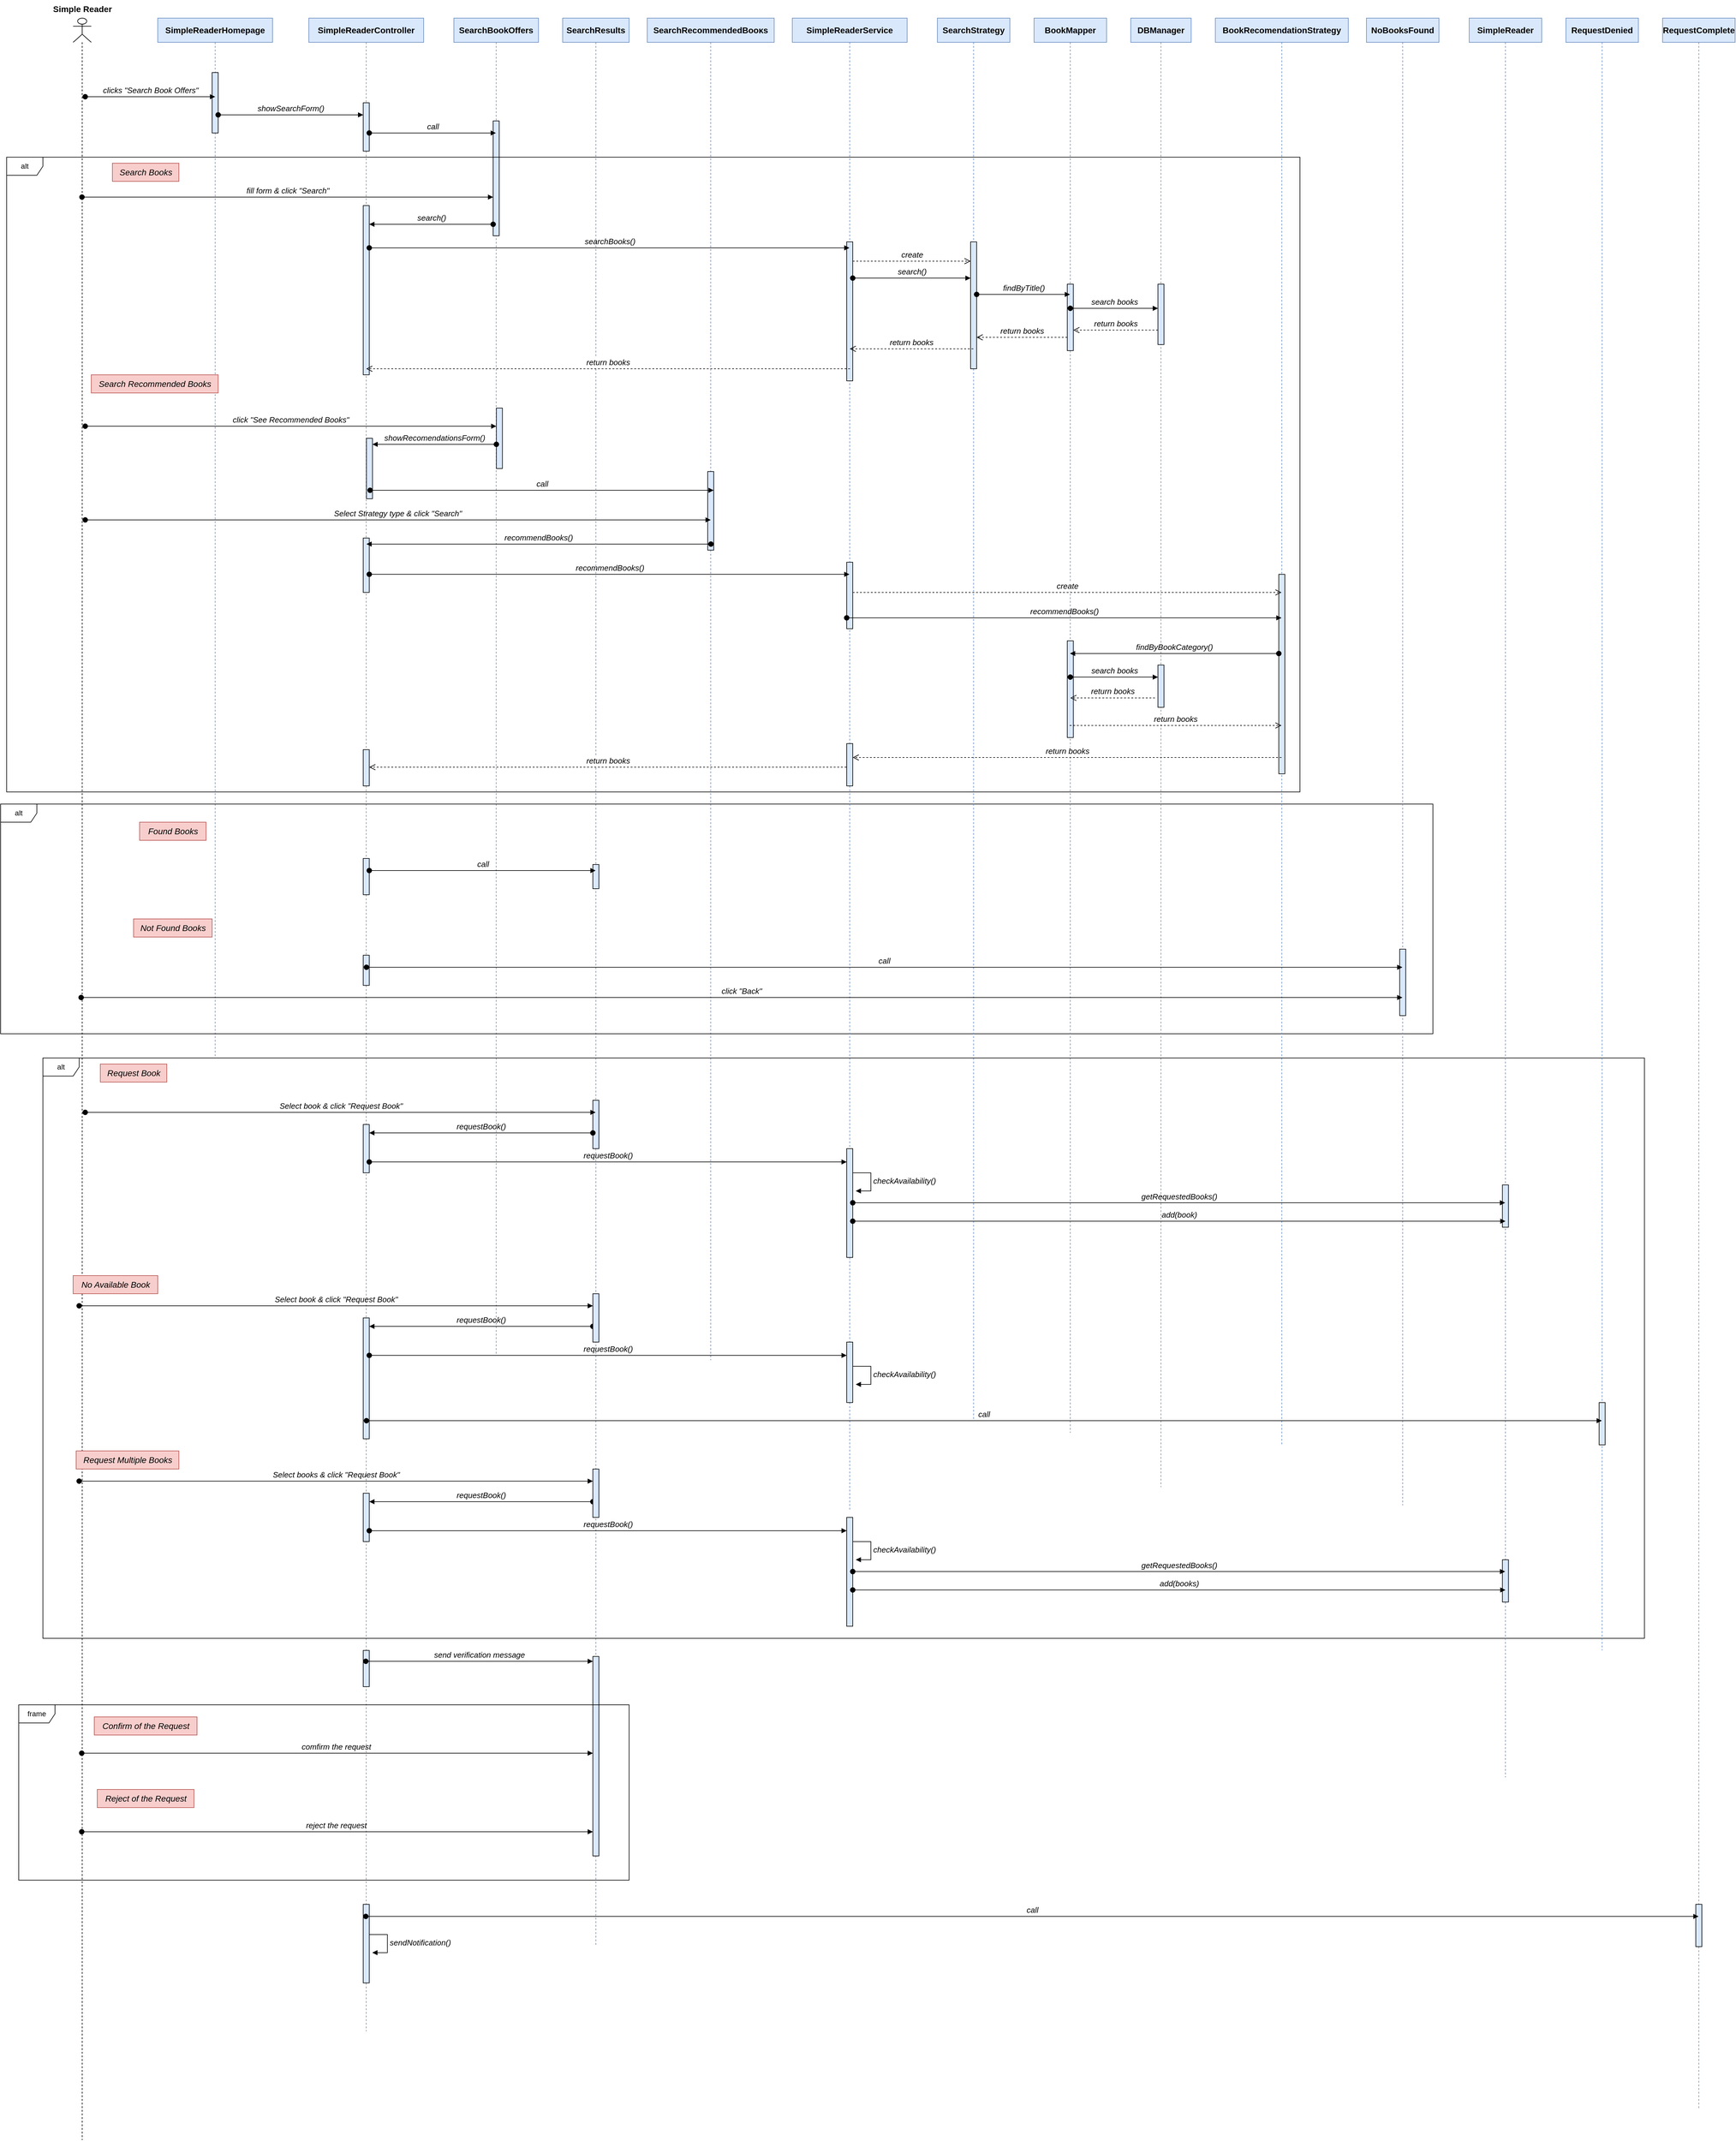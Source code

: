 <mxfile version="26.2.14">
  <diagram name="Page-1" id="WYJEm12SwNTADBvdpDOm">
    <mxGraphModel dx="2492" dy="1598" grid="1" gridSize="10" guides="1" tooltips="1" connect="1" arrows="1" fold="1" page="1" pageScale="1" pageWidth="850" pageHeight="1100" math="0" shadow="0">
      <root>
        <mxCell id="0" />
        <mxCell id="1" parent="0" />
        <mxCell id="5RGv8mQKFfuWitONT8rb-1" value="" style="shape=umlLifeline;perimeter=lifelinePerimeter;whiteSpace=wrap;html=1;container=1;dropTarget=0;collapsible=0;recursiveResize=0;outlineConnect=0;portConstraint=eastwest;newEdgeStyle={&quot;curved&quot;:0,&quot;rounded&quot;:0};participant=umlActor;" vertex="1" parent="1">
          <mxGeometry x="-830" y="-40" width="30" height="3510" as="geometry" />
        </mxCell>
        <mxCell id="5RGv8mQKFfuWitONT8rb-2" value="Simple Reader" style="text;html=1;align=center;verticalAlign=middle;resizable=0;points=[];autosize=1;strokeColor=none;fillColor=none;fontSize=14;fontStyle=1" vertex="1" parent="1">
          <mxGeometry x="-875" y="-70" width="120" height="30" as="geometry" />
        </mxCell>
        <mxCell id="5RGv8mQKFfuWitONT8rb-3" value="SimpleReaderHomepage" style="shape=umlLifeline;perimeter=lifelinePerimeter;whiteSpace=wrap;html=1;container=1;dropTarget=0;collapsible=0;recursiveResize=0;outlineConnect=0;portConstraint=eastwest;newEdgeStyle={&quot;curved&quot;:0,&quot;rounded&quot;:0};fontSize=14;fontStyle=1;fillColor=#dae8fc;strokeColor=#6c8ebf;" vertex="1" parent="1">
          <mxGeometry x="-690" y="-40" width="190" height="1720" as="geometry" />
        </mxCell>
        <mxCell id="5RGv8mQKFfuWitONT8rb-4" value="" style="html=1;points=[[0,0,0,0,5],[0,1,0,0,-5],[1,0,0,0,5],[1,1,0,0,-5]];perimeter=orthogonalPerimeter;outlineConnect=0;targetShapes=umlLifeline;portConstraint=eastwest;newEdgeStyle={&quot;curved&quot;:0,&quot;rounded&quot;:0};strokeColor=#000000;fillColor=#dae8fc;" vertex="1" parent="5RGv8mQKFfuWitONT8rb-3">
          <mxGeometry x="90" y="90" width="10" height="100" as="geometry" />
        </mxCell>
        <mxCell id="5RGv8mQKFfuWitONT8rb-6" value="SimpleReaderController" style="shape=umlLifeline;perimeter=lifelinePerimeter;whiteSpace=wrap;html=1;container=1;dropTarget=0;collapsible=0;recursiveResize=0;outlineConnect=0;portConstraint=eastwest;newEdgeStyle={&quot;curved&quot;:0,&quot;rounded&quot;:0};fontSize=14;fontStyle=1;fillColor=#dae8fc;strokeColor=#6c8ebf;" vertex="1" parent="1">
          <mxGeometry x="-440" y="-40" width="190" height="3330" as="geometry" />
        </mxCell>
        <mxCell id="5RGv8mQKFfuWitONT8rb-7" value="" style="html=1;points=[[0,0,0,0,5],[0,1,0,0,-5],[1,0,0,0,5],[1,1,0,0,-5]];perimeter=orthogonalPerimeter;outlineConnect=0;targetShapes=umlLifeline;portConstraint=eastwest;newEdgeStyle={&quot;curved&quot;:0,&quot;rounded&quot;:0};strokeColor=#000000;fillColor=#dae8fc;" vertex="1" parent="5RGv8mQKFfuWitONT8rb-6">
          <mxGeometry x="90" y="140" width="10" height="80" as="geometry" />
        </mxCell>
        <mxCell id="5RGv8mQKFfuWitONT8rb-89" value="" style="html=1;points=[[0,0,0,0,5],[0,1,0,0,-5],[1,0,0,0,5],[1,1,0,0,-5]];perimeter=orthogonalPerimeter;outlineConnect=0;targetShapes=umlLifeline;portConstraint=eastwest;newEdgeStyle={&quot;curved&quot;:0,&quot;rounded&quot;:0};strokeColor=#000000;fillColor=#dae8fc;" vertex="1" parent="5RGv8mQKFfuWitONT8rb-6">
          <mxGeometry x="90" y="1550" width="10" height="50" as="geometry" />
        </mxCell>
        <mxCell id="5RGv8mQKFfuWitONT8rb-132" value="" style="html=1;points=[[0,0,0,0,5],[0,1,0,0,-5],[1,0,0,0,5],[1,1,0,0,-5]];perimeter=orthogonalPerimeter;outlineConnect=0;targetShapes=umlLifeline;portConstraint=eastwest;newEdgeStyle={&quot;curved&quot;:0,&quot;rounded&quot;:0};strokeColor=#000000;fillColor=#dae8fc;" vertex="1" parent="5RGv8mQKFfuWitONT8rb-6">
          <mxGeometry x="90" y="2700" width="10" height="60" as="geometry" />
        </mxCell>
        <mxCell id="5RGv8mQKFfuWitONT8rb-141" value="" style="html=1;points=[[0,0,0,0,5],[0,1,0,0,-5],[1,0,0,0,5],[1,1,0,0,-5]];perimeter=orthogonalPerimeter;outlineConnect=0;targetShapes=umlLifeline;portConstraint=eastwest;newEdgeStyle={&quot;curved&quot;:0,&quot;rounded&quot;:0};strokeColor=#000000;fillColor=#dae8fc;" vertex="1" parent="5RGv8mQKFfuWitONT8rb-6">
          <mxGeometry x="90" y="3120" width="10" height="130" as="geometry" />
        </mxCell>
        <mxCell id="5RGv8mQKFfuWitONT8rb-12" value="clicks &quot;Search Book Offers&quot;" style="html=1;verticalAlign=bottom;startArrow=oval;startFill=1;endArrow=block;startSize=8;curved=0;rounded=0;fontSize=13;fontStyle=2;labelBackgroundColor=none;" edge="1" parent="1">
          <mxGeometry width="60" relative="1" as="geometry">
            <mxPoint x="-810" y="90" as="sourcePoint" />
            <mxPoint x="-595" y="90" as="targetPoint" />
          </mxGeometry>
        </mxCell>
        <mxCell id="5RGv8mQKFfuWitONT8rb-13" value="showSearchForm()" style="html=1;verticalAlign=bottom;startArrow=oval;startFill=1;endArrow=block;startSize=8;curved=0;rounded=0;fontSize=13;fontStyle=2;labelBackgroundColor=none;" edge="1" parent="1">
          <mxGeometry width="60" relative="1" as="geometry">
            <mxPoint x="-590" y="120" as="sourcePoint" />
            <mxPoint x="-350" y="120" as="targetPoint" />
          </mxGeometry>
        </mxCell>
        <mxCell id="5RGv8mQKFfuWitONT8rb-14" value="SearchBookOffers" style="shape=umlLifeline;perimeter=lifelinePerimeter;whiteSpace=wrap;html=1;container=1;dropTarget=0;collapsible=0;recursiveResize=0;outlineConnect=0;portConstraint=eastwest;newEdgeStyle={&quot;curved&quot;:0,&quot;rounded&quot;:0};fontSize=14;fontStyle=1;fillColor=#dae8fc;strokeColor=#6c8ebf;" vertex="1" parent="1">
          <mxGeometry x="-200" y="-40" width="140" height="2210" as="geometry" />
        </mxCell>
        <mxCell id="5RGv8mQKFfuWitONT8rb-15" value="" style="html=1;points=[[0,0,0,0,5],[0,1,0,0,-5],[1,0,0,0,5],[1,1,0,0,-5]];perimeter=orthogonalPerimeter;outlineConnect=0;targetShapes=umlLifeline;portConstraint=eastwest;newEdgeStyle={&quot;curved&quot;:0,&quot;rounded&quot;:0};strokeColor=#000000;fillColor=#dae8fc;" vertex="1" parent="5RGv8mQKFfuWitONT8rb-14">
          <mxGeometry x="65" y="170" width="10" height="190" as="geometry" />
        </mxCell>
        <mxCell id="5RGv8mQKFfuWitONT8rb-17" value="call" style="html=1;verticalAlign=bottom;startArrow=oval;startFill=1;endArrow=block;startSize=8;curved=0;rounded=0;fontSize=13;fontStyle=2;labelBackgroundColor=none;" edge="1" parent="1" target="5RGv8mQKFfuWitONT8rb-14">
          <mxGeometry width="60" relative="1" as="geometry">
            <mxPoint x="-340" y="150" as="sourcePoint" />
            <mxPoint x="-130" y="150" as="targetPoint" />
          </mxGeometry>
        </mxCell>
        <mxCell id="5RGv8mQKFfuWitONT8rb-18" value="alt" style="shape=umlFrame;whiteSpace=wrap;html=1;pointerEvents=0;" vertex="1" parent="1">
          <mxGeometry x="-940" y="190" width="2140" height="1050" as="geometry" />
        </mxCell>
        <mxCell id="5RGv8mQKFfuWitONT8rb-19" value="fill form &amp;amp; click &quot;Search&quot;" style="html=1;verticalAlign=bottom;startArrow=oval;startFill=1;endArrow=block;startSize=8;curved=0;rounded=0;fontSize=13;fontStyle=2;labelBackgroundColor=none;" edge="1" parent="1">
          <mxGeometry width="60" relative="1" as="geometry">
            <mxPoint x="-815.333" y="256" as="sourcePoint" />
            <mxPoint x="-135" y="256" as="targetPoint" />
          </mxGeometry>
        </mxCell>
        <mxCell id="5RGv8mQKFfuWitONT8rb-20" value="Search Books" style="text;html=1;align=center;verticalAlign=middle;resizable=0;points=[];autosize=1;fontSize=14;fontStyle=2;fillColor=#f8cecc;strokeColor=#b85450;" vertex="1" parent="1">
          <mxGeometry x="-765" y="200" width="110" height="30" as="geometry" />
        </mxCell>
        <mxCell id="5RGv8mQKFfuWitONT8rb-21" value="Search Recommended Books" style="text;html=1;align=center;verticalAlign=middle;resizable=0;points=[];autosize=1;fontSize=14;fontStyle=2;fillColor=#f8cecc;strokeColor=#b85450;" vertex="1" parent="1">
          <mxGeometry x="-800" y="550" width="210" height="30" as="geometry" />
        </mxCell>
        <mxCell id="5RGv8mQKFfuWitONT8rb-22" value="" style="html=1;points=[[0,0,0,0,5],[0,1,0,0,-5],[1,0,0,0,5],[1,1,0,0,-5]];perimeter=orthogonalPerimeter;outlineConnect=0;targetShapes=umlLifeline;portConstraint=eastwest;newEdgeStyle={&quot;curved&quot;:0,&quot;rounded&quot;:0};strokeColor=#000000;fillColor=#dae8fc;" vertex="1" parent="1">
          <mxGeometry x="-129.67" y="605" width="10" height="100" as="geometry" />
        </mxCell>
        <mxCell id="5RGv8mQKFfuWitONT8rb-23" value="click &quot;See Recommended Books&quot;" style="html=1;verticalAlign=bottom;startArrow=oval;startFill=1;endArrow=block;startSize=8;curved=0;rounded=0;fontSize=13;fontStyle=2;labelBackgroundColor=none;" edge="1" parent="1">
          <mxGeometry width="60" relative="1" as="geometry">
            <mxPoint x="-810.003" y="635" as="sourcePoint" />
            <mxPoint x="-129.67" y="635" as="targetPoint" />
          </mxGeometry>
        </mxCell>
        <mxCell id="5RGv8mQKFfuWitONT8rb-26" value="showRecomendationsForm()" style="html=1;verticalAlign=bottom;startArrow=oval;startFill=1;endArrow=block;startSize=8;curved=0;rounded=0;fontSize=13;fontStyle=2;labelBackgroundColor=none;" edge="1" parent="1">
          <mxGeometry width="60" relative="1" as="geometry">
            <mxPoint x="-129.67" y="665" as="sourcePoint" />
            <mxPoint x="-334.67" y="665" as="targetPoint" />
          </mxGeometry>
        </mxCell>
        <mxCell id="5RGv8mQKFfuWitONT8rb-27" value="SearchRecommendedBooκs" style="shape=umlLifeline;perimeter=lifelinePerimeter;whiteSpace=wrap;html=1;container=1;dropTarget=0;collapsible=0;recursiveResize=0;outlineConnect=0;portConstraint=eastwest;newEdgeStyle={&quot;curved&quot;:0,&quot;rounded&quot;:0};fontSize=14;fontStyle=1;fillColor=#dae8fc;strokeColor=#6c8ebf;" vertex="1" parent="1">
          <mxGeometry x="120" y="-40" width="210" height="2220" as="geometry" />
        </mxCell>
        <mxCell id="5RGv8mQKFfuWitONT8rb-28" value="" style="html=1;points=[[0,0,0,0,5],[0,1,0,0,-5],[1,0,0,0,5],[1,1,0,0,-5]];perimeter=orthogonalPerimeter;outlineConnect=0;targetShapes=umlLifeline;portConstraint=eastwest;newEdgeStyle={&quot;curved&quot;:0,&quot;rounded&quot;:0};strokeColor=#000000;fillColor=#dae8fc;" vertex="1" parent="5RGv8mQKFfuWitONT8rb-27">
          <mxGeometry x="100" y="750" width="10" height="130" as="geometry" />
        </mxCell>
        <mxCell id="5RGv8mQKFfuWitONT8rb-24" value="" style="html=1;points=[[0,0,0,0,5],[0,1,0,0,-5],[1,0,0,0,5],[1,1,0,0,-5]];perimeter=orthogonalPerimeter;outlineConnect=0;targetShapes=umlLifeline;portConstraint=eastwest;newEdgeStyle={&quot;curved&quot;:0,&quot;rounded&quot;:0};strokeColor=#000000;fillColor=#dae8fc;" vertex="1" parent="1">
          <mxGeometry x="-344.67" y="655" width="10" height="100" as="geometry" />
        </mxCell>
        <mxCell id="5RGv8mQKFfuWitONT8rb-30" value="Select Strategy type &amp;amp; click &quot;Search&quot;" style="html=1;verticalAlign=bottom;startArrow=oval;startFill=1;endArrow=block;startSize=8;curved=0;rounded=0;fontSize=13;fontStyle=2;labelBackgroundColor=none;" edge="1" parent="1">
          <mxGeometry width="60" relative="1" as="geometry">
            <mxPoint x="-810.003" y="790" as="sourcePoint" />
            <mxPoint x="225" y="790" as="targetPoint" />
          </mxGeometry>
        </mxCell>
        <mxCell id="5RGv8mQKFfuWitONT8rb-31" value="call" style="html=1;verticalAlign=bottom;startArrow=oval;startFill=1;endArrow=block;startSize=8;curved=0;rounded=0;fontSize=13;fontStyle=2;labelBackgroundColor=none;" edge="1" parent="1">
          <mxGeometry width="60" relative="1" as="geometry">
            <mxPoint x="-338.67" y="741" as="sourcePoint" />
            <mxPoint x="229.83" y="741" as="targetPoint" />
          </mxGeometry>
        </mxCell>
        <mxCell id="5RGv8mQKFfuWitONT8rb-32" value="" style="html=1;points=[[0,0,0,0,5],[0,1,0,0,-5],[1,0,0,0,5],[1,1,0,0,-5]];perimeter=orthogonalPerimeter;outlineConnect=0;targetShapes=umlLifeline;portConstraint=eastwest;newEdgeStyle={&quot;curved&quot;:0,&quot;rounded&quot;:0};strokeColor=#000000;fillColor=#dae8fc;" vertex="1" parent="1">
          <mxGeometry x="-350" y="270" width="10" height="280" as="geometry" />
        </mxCell>
        <mxCell id="5RGv8mQKFfuWitONT8rb-33" value="search()" style="html=1;verticalAlign=bottom;startArrow=oval;startFill=1;endArrow=block;startSize=8;curved=0;rounded=0;fontSize=13;fontStyle=2;labelBackgroundColor=none;" edge="1" parent="1">
          <mxGeometry width="60" relative="1" as="geometry">
            <mxPoint x="-135.0" y="301" as="sourcePoint" />
            <mxPoint x="-340.0" y="301" as="targetPoint" />
          </mxGeometry>
        </mxCell>
        <mxCell id="5RGv8mQKFfuWitONT8rb-34" value="" style="html=1;points=[[0,0,0,0,5],[0,1,0,0,-5],[1,0,0,0,5],[1,1,0,0,-5]];perimeter=orthogonalPerimeter;outlineConnect=0;targetShapes=umlLifeline;portConstraint=eastwest;newEdgeStyle={&quot;curved&quot;:0,&quot;rounded&quot;:0};strokeColor=#000000;fillColor=#dae8fc;" vertex="1" parent="1">
          <mxGeometry x="-350" y="820" width="10" height="90" as="geometry" />
        </mxCell>
        <mxCell id="5RGv8mQKFfuWitONT8rb-35" value="recommendBooks()" style="html=1;verticalAlign=bottom;startArrow=oval;startFill=1;endArrow=block;startSize=8;curved=0;rounded=0;fontSize=13;fontStyle=2;labelBackgroundColor=none;" edge="1" parent="1">
          <mxGeometry width="60" relative="1" as="geometry">
            <mxPoint x="225.33" y="830" as="sourcePoint" />
            <mxPoint x="-344.67" y="830" as="targetPoint" />
          </mxGeometry>
        </mxCell>
        <mxCell id="5RGv8mQKFfuWitONT8rb-36" value="SearchResults" style="shape=umlLifeline;perimeter=lifelinePerimeter;whiteSpace=wrap;html=1;container=1;dropTarget=0;collapsible=0;recursiveResize=0;outlineConnect=0;portConstraint=eastwest;newEdgeStyle={&quot;curved&quot;:0,&quot;rounded&quot;:0};fontSize=14;fontStyle=1;fillColor=#dae8fc;strokeColor=#6c8ebf;" vertex="1" parent="1">
          <mxGeometry x="-20" y="-40" width="110" height="3190" as="geometry" />
        </mxCell>
        <mxCell id="5RGv8mQKFfuWitONT8rb-40" value="" style="html=1;points=[[0,0,0,0,5],[0,1,0,0,-5],[1,0,0,0,5],[1,1,0,0,-5]];perimeter=orthogonalPerimeter;outlineConnect=0;targetShapes=umlLifeline;portConstraint=eastwest;newEdgeStyle={&quot;curved&quot;:0,&quot;rounded&quot;:0};strokeColor=#000000;fillColor=#dae8fc;" vertex="1" parent="5RGv8mQKFfuWitONT8rb-36">
          <mxGeometry x="50" y="1400" width="10" height="40" as="geometry" />
        </mxCell>
        <mxCell id="5RGv8mQKFfuWitONT8rb-11" value="" style="html=1;points=[[0,0,0,0,5],[0,1,0,0,-5],[1,0,0,0,5],[1,1,0,0,-5]];perimeter=orthogonalPerimeter;outlineConnect=0;targetShapes=umlLifeline;portConstraint=eastwest;newEdgeStyle={&quot;curved&quot;:0,&quot;rounded&quot;:0};strokeColor=#000000;fillColor=#dae8fc;" vertex="1" parent="5RGv8mQKFfuWitONT8rb-36">
          <mxGeometry x="50" y="1790" width="10" height="80" as="geometry" />
        </mxCell>
        <mxCell id="5RGv8mQKFfuWitONT8rb-131" value="" style="html=1;points=[[0,0,0,0,5],[0,1,0,0,-5],[1,0,0,0,5],[1,1,0,0,-5]];perimeter=orthogonalPerimeter;outlineConnect=0;targetShapes=umlLifeline;portConstraint=eastwest;newEdgeStyle={&quot;curved&quot;:0,&quot;rounded&quot;:0};strokeColor=#000000;fillColor=#dae8fc;" vertex="1" parent="5RGv8mQKFfuWitONT8rb-36">
          <mxGeometry x="50" y="2710" width="10" height="330" as="geometry" />
        </mxCell>
        <mxCell id="5RGv8mQKFfuWitONT8rb-42" value="alt" style="shape=umlFrame;whiteSpace=wrap;html=1;pointerEvents=0;" vertex="1" parent="1">
          <mxGeometry x="-950" y="1260" width="2370" height="380" as="geometry" />
        </mxCell>
        <mxCell id="5RGv8mQKFfuWitONT8rb-43" value="Found Books" style="text;html=1;align=center;verticalAlign=middle;resizable=0;points=[];autosize=1;fontSize=14;fontStyle=2;fillColor=#f8cecc;strokeColor=#b85450;" vertex="1" parent="1">
          <mxGeometry x="-720" y="1290" width="110" height="30" as="geometry" />
        </mxCell>
        <mxCell id="5RGv8mQKFfuWitONT8rb-44" value="SimpleReaderService" style="shape=umlLifeline;perimeter=lifelinePerimeter;whiteSpace=wrap;html=1;container=1;dropTarget=0;collapsible=0;recursiveResize=0;outlineConnect=0;portConstraint=eastwest;newEdgeStyle={&quot;curved&quot;:0,&quot;rounded&quot;:0};fontSize=14;fontStyle=1;fillColor=#dae8fc;strokeColor=#6c8ebf;" vertex="1" parent="1">
          <mxGeometry x="360" y="-40" width="190" height="2470" as="geometry" />
        </mxCell>
        <mxCell id="5RGv8mQKFfuWitONT8rb-45" value="" style="html=1;points=[[0,0,0,0,5],[0,1,0,0,-5],[1,0,0,0,5],[1,1,0,0,-5]];perimeter=orthogonalPerimeter;outlineConnect=0;targetShapes=umlLifeline;portConstraint=eastwest;newEdgeStyle={&quot;curved&quot;:0,&quot;rounded&quot;:0};strokeColor=#000000;fillColor=#dae8fc;" vertex="1" parent="5RGv8mQKFfuWitONT8rb-44">
          <mxGeometry x="90" y="370" width="10" height="230" as="geometry" />
        </mxCell>
        <mxCell id="5RGv8mQKFfuWitONT8rb-64" value="" style="html=1;points=[[0,0,0,0,5],[0,1,0,0,-5],[1,0,0,0,5],[1,1,0,0,-5]];perimeter=orthogonalPerimeter;outlineConnect=0;targetShapes=umlLifeline;portConstraint=eastwest;newEdgeStyle={&quot;curved&quot;:0,&quot;rounded&quot;:0};strokeColor=#000000;fillColor=#dae8fc;" vertex="1" parent="5RGv8mQKFfuWitONT8rb-44">
          <mxGeometry x="90" y="900" width="10" height="110" as="geometry" />
        </mxCell>
        <mxCell id="5RGv8mQKFfuWitONT8rb-85" value="" style="html=1;points=[[0,0,0,0,5],[0,1,0,0,-5],[1,0,0,0,5],[1,1,0,0,-5]];perimeter=orthogonalPerimeter;outlineConnect=0;targetShapes=umlLifeline;portConstraint=eastwest;newEdgeStyle={&quot;curved&quot;:0,&quot;rounded&quot;:0};strokeColor=#000000;fillColor=#dae8fc;" vertex="1" parent="5RGv8mQKFfuWitONT8rb-44">
          <mxGeometry x="90" y="1200" width="10" height="70" as="geometry" />
        </mxCell>
        <mxCell id="5RGv8mQKFfuWitONT8rb-48" value="searchBooks()" style="html=1;verticalAlign=bottom;startArrow=oval;startFill=1;endArrow=block;startSize=8;curved=0;rounded=0;fontSize=13;fontStyle=2;labelBackgroundColor=none;" edge="1" parent="1" target="5RGv8mQKFfuWitONT8rb-44">
          <mxGeometry width="60" relative="1" as="geometry">
            <mxPoint x="-340" y="340" as="sourcePoint" />
            <mxPoint x="-131" y="340" as="targetPoint" />
          </mxGeometry>
        </mxCell>
        <mxCell id="5RGv8mQKFfuWitONT8rb-49" value="SearchStrategy" style="shape=umlLifeline;perimeter=lifelinePerimeter;whiteSpace=wrap;html=1;container=1;dropTarget=0;collapsible=0;recursiveResize=0;outlineConnect=0;portConstraint=eastwest;newEdgeStyle={&quot;curved&quot;:0,&quot;rounded&quot;:0};fontSize=14;fontStyle=1;fillColor=#dae8fc;strokeColor=#6c8ebf;" vertex="1" parent="1">
          <mxGeometry x="600" y="-40" width="120" height="2320" as="geometry" />
        </mxCell>
        <mxCell id="5RGv8mQKFfuWitONT8rb-53" value="" style="html=1;points=[[0,0,0,0,5],[0,1,0,0,-5],[1,0,0,0,5],[1,1,0,0,-5]];perimeter=orthogonalPerimeter;outlineConnect=0;targetShapes=umlLifeline;portConstraint=eastwest;newEdgeStyle={&quot;curved&quot;:0,&quot;rounded&quot;:0};strokeColor=#000000;fillColor=#dae8fc;" vertex="1" parent="5RGv8mQKFfuWitONT8rb-49">
          <mxGeometry x="55" y="370" width="10" height="210" as="geometry" />
        </mxCell>
        <mxCell id="5RGv8mQKFfuWitONT8rb-55" value="create" style="html=1;verticalAlign=bottom;endArrow=open;dashed=1;endSize=8;curved=0;rounded=0;fontSize=13;fontStyle=2" edge="1" parent="1">
          <mxGeometry relative="1" as="geometry">
            <mxPoint x="460" y="362" as="sourcePoint" />
            <mxPoint x="655" y="362" as="targetPoint" />
          </mxGeometry>
        </mxCell>
        <mxCell id="5RGv8mQKFfuWitONT8rb-56" value="search()" style="html=1;verticalAlign=bottom;startArrow=oval;startFill=1;endArrow=block;startSize=8;curved=0;rounded=0;fontSize=13;fontStyle=2;labelBackgroundColor=none;" edge="1" parent="1" target="5RGv8mQKFfuWitONT8rb-53">
          <mxGeometry width="60" relative="1" as="geometry">
            <mxPoint x="460" y="390" as="sourcePoint" />
            <mxPoint x="669" y="390" as="targetPoint" />
          </mxGeometry>
        </mxCell>
        <mxCell id="5RGv8mQKFfuWitONT8rb-57" value="BookMapper" style="shape=umlLifeline;perimeter=lifelinePerimeter;whiteSpace=wrap;html=1;container=1;dropTarget=0;collapsible=0;recursiveResize=0;outlineConnect=0;portConstraint=eastwest;newEdgeStyle={&quot;curved&quot;:0,&quot;rounded&quot;:0};fontSize=14;fontStyle=1;fillColor=#dae8fc;strokeColor=#6c8ebf;" vertex="1" parent="1">
          <mxGeometry x="760" y="-40" width="120" height="2340" as="geometry" />
        </mxCell>
        <mxCell id="5RGv8mQKFfuWitONT8rb-59" value="" style="html=1;points=[[0,0,0,0,5],[0,1,0,0,-5],[1,0,0,0,5],[1,1,0,0,-5]];perimeter=orthogonalPerimeter;outlineConnect=0;targetShapes=umlLifeline;portConstraint=eastwest;newEdgeStyle={&quot;curved&quot;:0,&quot;rounded&quot;:0};strokeColor=#000000;fillColor=#dae8fc;" vertex="1" parent="5RGv8mQKFfuWitONT8rb-57">
          <mxGeometry x="55" y="440" width="10" height="110" as="geometry" />
        </mxCell>
        <mxCell id="5RGv8mQKFfuWitONT8rb-78" value="" style="html=1;points=[[0,0,0,0,5],[0,1,0,0,-5],[1,0,0,0,5],[1,1,0,0,-5]];perimeter=orthogonalPerimeter;outlineConnect=0;targetShapes=umlLifeline;portConstraint=eastwest;newEdgeStyle={&quot;curved&quot;:0,&quot;rounded&quot;:0};strokeColor=#000000;fillColor=#dae8fc;" vertex="1" parent="5RGv8mQKFfuWitONT8rb-57">
          <mxGeometry x="55" y="1030" width="10" height="160" as="geometry" />
        </mxCell>
        <mxCell id="5RGv8mQKFfuWitONT8rb-61" value="findByTitle()" style="html=1;verticalAlign=bottom;startArrow=oval;startFill=1;endArrow=block;startSize=8;curved=0;rounded=0;fontSize=13;fontStyle=2;labelBackgroundColor=none;" edge="1" parent="1">
          <mxGeometry width="60" relative="1" as="geometry">
            <mxPoint x="665" y="417" as="sourcePoint" />
            <mxPoint x="819.5" y="417" as="targetPoint" />
          </mxGeometry>
        </mxCell>
        <mxCell id="5RGv8mQKFfuWitONT8rb-62" value="DBManager" style="shape=umlLifeline;perimeter=lifelinePerimeter;whiteSpace=wrap;html=1;container=1;dropTarget=0;collapsible=0;recursiveResize=0;outlineConnect=0;portConstraint=eastwest;newEdgeStyle={&quot;curved&quot;:0,&quot;rounded&quot;:0};fontSize=14;fontStyle=1;fillColor=#dae8fc;strokeColor=#6c8ebf;" vertex="1" parent="1">
          <mxGeometry x="920" y="-40" width="100" height="2430" as="geometry" />
        </mxCell>
        <mxCell id="5RGv8mQKFfuWitONT8rb-63" value="" style="html=1;points=[[0,0,0,0,5],[0,1,0,0,-5],[1,0,0,0,5],[1,1,0,0,-5]];perimeter=orthogonalPerimeter;outlineConnect=0;targetShapes=umlLifeline;portConstraint=eastwest;newEdgeStyle={&quot;curved&quot;:0,&quot;rounded&quot;:0};strokeColor=#000000;fillColor=#dae8fc;" vertex="1" parent="5RGv8mQKFfuWitONT8rb-62">
          <mxGeometry x="45" y="440" width="10" height="100" as="geometry" />
        </mxCell>
        <mxCell id="5RGv8mQKFfuWitONT8rb-80" value="" style="html=1;points=[[0,0,0,0,5],[0,1,0,0,-5],[1,0,0,0,5],[1,1,0,0,-5]];perimeter=orthogonalPerimeter;outlineConnect=0;targetShapes=umlLifeline;portConstraint=eastwest;newEdgeStyle={&quot;curved&quot;:0,&quot;rounded&quot;:0};strokeColor=#000000;fillColor=#dae8fc;" vertex="1" parent="5RGv8mQKFfuWitONT8rb-62">
          <mxGeometry x="45" y="1070" width="10" height="70" as="geometry" />
        </mxCell>
        <mxCell id="5RGv8mQKFfuWitONT8rb-65" value="search books" style="html=1;verticalAlign=bottom;startArrow=oval;startFill=1;endArrow=block;startSize=8;curved=0;rounded=0;fontSize=13;fontStyle=2;labelBackgroundColor=none;" edge="1" parent="1" target="5RGv8mQKFfuWitONT8rb-63">
          <mxGeometry width="60" relative="1" as="geometry">
            <mxPoint x="820" y="440" as="sourcePoint" />
            <mxPoint x="974.5" y="440" as="targetPoint" />
          </mxGeometry>
        </mxCell>
        <mxCell id="5RGv8mQKFfuWitONT8rb-66" value="return books" style="html=1;verticalAlign=bottom;endArrow=open;dashed=1;endSize=8;curved=0;rounded=0;fontSize=13;fontStyle=2" edge="1" parent="1">
          <mxGeometry relative="1" as="geometry">
            <mxPoint x="965" y="476" as="sourcePoint" />
            <mxPoint x="825" y="476" as="targetPoint" />
          </mxGeometry>
        </mxCell>
        <mxCell id="5RGv8mQKFfuWitONT8rb-67" value="return books" style="html=1;verticalAlign=bottom;endArrow=open;dashed=1;endSize=8;curved=0;rounded=0;fontSize=13;fontStyle=2" edge="1" parent="1">
          <mxGeometry relative="1" as="geometry">
            <mxPoint x="815" y="488" as="sourcePoint" />
            <mxPoint x="665" y="488" as="targetPoint" />
          </mxGeometry>
        </mxCell>
        <mxCell id="5RGv8mQKFfuWitONT8rb-68" value="return books" style="html=1;verticalAlign=bottom;endArrow=open;dashed=1;endSize=8;curved=0;rounded=0;fontSize=13;fontStyle=2" edge="1" parent="1" target="5RGv8mQKFfuWitONT8rb-44">
          <mxGeometry relative="1" as="geometry">
            <mxPoint x="659.5" y="507" as="sourcePoint" />
            <mxPoint x="-340.0" y="507" as="targetPoint" />
          </mxGeometry>
        </mxCell>
        <mxCell id="5RGv8mQKFfuWitONT8rb-69" value="return books" style="html=1;verticalAlign=bottom;endArrow=open;dashed=1;endSize=8;curved=0;rounded=0;fontSize=13;fontStyle=2" edge="1" parent="1" target="5RGv8mQKFfuWitONT8rb-6">
          <mxGeometry relative="1" as="geometry">
            <mxPoint x="455.5" y="540" as="sourcePoint" />
            <mxPoint x="250" y="540" as="targetPoint" />
          </mxGeometry>
        </mxCell>
        <mxCell id="5RGv8mQKFfuWitONT8rb-72" value="recommendBooks()" style="html=1;verticalAlign=bottom;startArrow=oval;startFill=1;endArrow=block;startSize=8;curved=0;rounded=0;fontSize=13;fontStyle=2;labelBackgroundColor=none;" edge="1" parent="1" target="5RGv8mQKFfuWitONT8rb-44">
          <mxGeometry width="60" relative="1" as="geometry">
            <mxPoint x="-340" y="880" as="sourcePoint" />
            <mxPoint x="228.5" y="880" as="targetPoint" />
          </mxGeometry>
        </mxCell>
        <mxCell id="5RGv8mQKFfuWitONT8rb-73" value="BookRecomendationStrategy" style="shape=umlLifeline;perimeter=lifelinePerimeter;whiteSpace=wrap;html=1;container=1;dropTarget=0;collapsible=0;recursiveResize=0;outlineConnect=0;portConstraint=eastwest;newEdgeStyle={&quot;curved&quot;:0,&quot;rounded&quot;:0};fontSize=14;fontStyle=1;fillColor=#dae8fc;strokeColor=#6c8ebf;" vertex="1" parent="1">
          <mxGeometry x="1060" y="-40" width="220" height="2360" as="geometry" />
        </mxCell>
        <mxCell id="5RGv8mQKFfuWitONT8rb-75" value="" style="html=1;points=[[0,0,0,0,5],[0,1,0,0,-5],[1,0,0,0,5],[1,1,0,0,-5]];perimeter=orthogonalPerimeter;outlineConnect=0;targetShapes=umlLifeline;portConstraint=eastwest;newEdgeStyle={&quot;curved&quot;:0,&quot;rounded&quot;:0};strokeColor=#000000;fillColor=#dae8fc;" vertex="1" parent="5RGv8mQKFfuWitONT8rb-73">
          <mxGeometry x="105" y="920" width="10" height="330" as="geometry" />
        </mxCell>
        <mxCell id="5RGv8mQKFfuWitONT8rb-76" value="recommendBooks()" style="html=1;verticalAlign=bottom;startArrow=oval;startFill=1;endArrow=block;startSize=8;curved=0;rounded=0;fontSize=13;fontStyle=2;labelBackgroundColor=none;" edge="1" parent="1">
          <mxGeometry width="60" relative="1" as="geometry">
            <mxPoint x="450" y="952" as="sourcePoint" />
            <mxPoint x="1169.5" y="952" as="targetPoint" />
          </mxGeometry>
        </mxCell>
        <mxCell id="5RGv8mQKFfuWitONT8rb-77" value="create" style="html=1;verticalAlign=bottom;endArrow=open;dashed=1;endSize=8;curved=0;rounded=0;fontSize=13;fontStyle=2" edge="1" parent="1" target="5RGv8mQKFfuWitONT8rb-73">
          <mxGeometry relative="1" as="geometry">
            <mxPoint x="460" y="910" as="sourcePoint" />
            <mxPoint x="655" y="910" as="targetPoint" />
          </mxGeometry>
        </mxCell>
        <mxCell id="5RGv8mQKFfuWitONT8rb-79" value="findByBookCategory()" style="html=1;verticalAlign=bottom;startArrow=oval;startFill=1;endArrow=block;startSize=8;curved=0;rounded=0;fontSize=13;fontStyle=2;labelBackgroundColor=none;" edge="1" parent="1">
          <mxGeometry width="60" relative="1" as="geometry">
            <mxPoint x="1165" y="1011" as="sourcePoint" />
            <mxPoint x="819.447" y="1011" as="targetPoint" />
          </mxGeometry>
        </mxCell>
        <mxCell id="5RGv8mQKFfuWitONT8rb-81" value="search books" style="html=1;verticalAlign=bottom;startArrow=oval;startFill=1;endArrow=block;startSize=8;curved=0;rounded=0;fontSize=13;fontStyle=2;labelBackgroundColor=none;" edge="1" parent="1">
          <mxGeometry width="60" relative="1" as="geometry">
            <mxPoint x="820" y="1050" as="sourcePoint" />
            <mxPoint x="965" y="1050" as="targetPoint" />
          </mxGeometry>
        </mxCell>
        <mxCell id="5RGv8mQKFfuWitONT8rb-82" value="return books" style="html=1;verticalAlign=bottom;endArrow=open;dashed=1;endSize=8;curved=0;rounded=0;fontSize=13;fontStyle=2" edge="1" parent="1">
          <mxGeometry relative="1" as="geometry">
            <mxPoint x="960" y="1084.47" as="sourcePoint" />
            <mxPoint x="820" y="1084.47" as="targetPoint" />
          </mxGeometry>
        </mxCell>
        <mxCell id="5RGv8mQKFfuWitONT8rb-83" value="return books" style="html=1;verticalAlign=bottom;endArrow=open;dashed=1;endSize=8;curved=0;rounded=0;fontSize=13;fontStyle=2" edge="1" parent="1">
          <mxGeometry relative="1" as="geometry">
            <mxPoint x="818.962" y="1130" as="sourcePoint" />
            <mxPoint x="1169.5" y="1130" as="targetPoint" />
          </mxGeometry>
        </mxCell>
        <mxCell id="5RGv8mQKFfuWitONT8rb-84" value="return books" style="html=1;verticalAlign=bottom;endArrow=open;dashed=1;endSize=8;curved=0;rounded=0;fontSize=13;fontStyle=2" edge="1" parent="1">
          <mxGeometry relative="1" as="geometry">
            <mxPoint x="1169.5" y="1183" as="sourcePoint" />
            <mxPoint x="460" y="1183" as="targetPoint" />
          </mxGeometry>
        </mxCell>
        <mxCell id="5RGv8mQKFfuWitONT8rb-86" value="return books" style="html=1;verticalAlign=bottom;endArrow=open;dashed=1;endSize=8;curved=0;rounded=0;fontSize=13;fontStyle=2" edge="1" parent="1">
          <mxGeometry relative="1" as="geometry">
            <mxPoint x="449.5" y="1199" as="sourcePoint" />
            <mxPoint x="-340.0" y="1199" as="targetPoint" />
          </mxGeometry>
        </mxCell>
        <mxCell id="5RGv8mQKFfuWitONT8rb-87" value="" style="html=1;points=[[0,0,0,0,5],[0,1,0,0,-5],[1,0,0,0,5],[1,1,0,0,-5]];perimeter=orthogonalPerimeter;outlineConnect=0;targetShapes=umlLifeline;portConstraint=eastwest;newEdgeStyle={&quot;curved&quot;:0,&quot;rounded&quot;:0};strokeColor=#000000;fillColor=#dae8fc;" vertex="1" parent="1">
          <mxGeometry x="-350" y="1170" width="10" height="60" as="geometry" />
        </mxCell>
        <mxCell id="5RGv8mQKFfuWitONT8rb-88" value="Not Found Books" style="text;html=1;align=center;verticalAlign=middle;resizable=0;points=[];autosize=1;fontSize=14;fontStyle=2;fillColor=#f8cecc;strokeColor=#b85450;" vertex="1" parent="1">
          <mxGeometry x="-730" y="1450" width="130" height="30" as="geometry" />
        </mxCell>
        <mxCell id="5RGv8mQKFfuWitONT8rb-39" value="" style="html=1;points=[[0,0,0,0,5],[0,1,0,0,-5],[1,0,0,0,5],[1,1,0,0,-5]];perimeter=orthogonalPerimeter;outlineConnect=0;targetShapes=umlLifeline;portConstraint=eastwest;newEdgeStyle={&quot;curved&quot;:0,&quot;rounded&quot;:0};strokeColor=#000000;fillColor=#dae8fc;" vertex="1" parent="1">
          <mxGeometry x="-350" y="1350" width="10" height="60" as="geometry" />
        </mxCell>
        <mxCell id="5RGv8mQKFfuWitONT8rb-41" value="call" style="html=1;verticalAlign=bottom;startArrow=oval;startFill=1;endArrow=block;startSize=8;curved=0;rounded=0;fontSize=13;fontStyle=2;labelBackgroundColor=none;" edge="1" parent="1">
          <mxGeometry width="60" relative="1" as="geometry">
            <mxPoint x="-340" y="1370" as="sourcePoint" />
            <mxPoint x="34.5" y="1370" as="targetPoint" />
          </mxGeometry>
        </mxCell>
        <mxCell id="5RGv8mQKFfuWitONT8rb-90" value="NoBooksFound" style="shape=umlLifeline;perimeter=lifelinePerimeter;whiteSpace=wrap;html=1;container=1;dropTarget=0;collapsible=0;recursiveResize=0;outlineConnect=0;portConstraint=eastwest;newEdgeStyle={&quot;curved&quot;:0,&quot;rounded&quot;:0};fontSize=14;fontStyle=1;fillColor=#dae8fc;strokeColor=#6c8ebf;" vertex="1" parent="1">
          <mxGeometry x="1310" y="-40" width="120" height="2460" as="geometry" />
        </mxCell>
        <mxCell id="5RGv8mQKFfuWitONT8rb-91" value="" style="html=1;points=[[0,0,0,0,5],[0,1,0,0,-5],[1,0,0,0,5],[1,1,0,0,-5]];perimeter=orthogonalPerimeter;outlineConnect=0;targetShapes=umlLifeline;portConstraint=eastwest;newEdgeStyle={&quot;curved&quot;:0,&quot;rounded&quot;:0};strokeColor=#000000;fillColor=#dae8fc;" vertex="1" parent="5RGv8mQKFfuWitONT8rb-90">
          <mxGeometry x="55" y="1540" width="10" height="110" as="geometry" />
        </mxCell>
        <mxCell id="5RGv8mQKFfuWitONT8rb-93" value="call" style="html=1;verticalAlign=bottom;startArrow=oval;startFill=1;endArrow=block;startSize=8;curved=0;rounded=0;fontSize=13;fontStyle=2;labelBackgroundColor=none;" edge="1" parent="1" target="5RGv8mQKFfuWitONT8rb-90">
          <mxGeometry width="60" relative="1" as="geometry">
            <mxPoint x="-344.67" y="1530" as="sourcePoint" />
            <mxPoint x="29.83" y="1530" as="targetPoint" />
          </mxGeometry>
        </mxCell>
        <mxCell id="5RGv8mQKFfuWitONT8rb-94" value="click &quot;Back&quot;" style="html=1;verticalAlign=bottom;startArrow=oval;startFill=1;endArrow=block;startSize=8;curved=0;rounded=0;fontSize=13;fontStyle=2;labelBackgroundColor=none;" edge="1" parent="1">
          <mxGeometry width="60" relative="1" as="geometry">
            <mxPoint x="-816.722" y="1580" as="sourcePoint" />
            <mxPoint x="1369.5" y="1580" as="targetPoint" />
          </mxGeometry>
        </mxCell>
        <mxCell id="5RGv8mQKFfuWitONT8rb-95" value="alt" style="shape=umlFrame;whiteSpace=wrap;html=1;pointerEvents=0;" vertex="1" parent="1">
          <mxGeometry x="-880" y="1680" width="2650" height="960" as="geometry" />
        </mxCell>
        <mxCell id="5RGv8mQKFfuWitONT8rb-96" value="Request Book" style="text;html=1;align=center;verticalAlign=middle;resizable=0;points=[];autosize=1;fontSize=14;fontStyle=2;fillColor=#f8cecc;strokeColor=#b85450;" vertex="1" parent="1">
          <mxGeometry x="-785" y="1690" width="110" height="30" as="geometry" />
        </mxCell>
        <mxCell id="5RGv8mQKFfuWitONT8rb-97" value="No Available Book" style="text;html=1;align=center;verticalAlign=middle;resizable=0;points=[];autosize=1;fontSize=14;fontStyle=2;fillColor=#f8cecc;strokeColor=#b85450;" vertex="1" parent="1">
          <mxGeometry x="-830" y="2040" width="140" height="30" as="geometry" />
        </mxCell>
        <mxCell id="5RGv8mQKFfuWitONT8rb-98" value="Request Multiple Books" style="text;html=1;align=center;verticalAlign=middle;resizable=0;points=[];autosize=1;fontSize=14;fontStyle=2;fillColor=#f8cecc;strokeColor=#b85450;" vertex="1" parent="1">
          <mxGeometry x="-825" y="2330" width="170" height="30" as="geometry" />
        </mxCell>
        <mxCell id="5RGv8mQKFfuWitONT8rb-99" value="Select book &amp;amp; click &quot;Request Book&quot;" style="html=1;verticalAlign=bottom;startArrow=oval;startFill=1;endArrow=block;startSize=8;curved=0;rounded=0;fontSize=13;fontStyle=2;labelBackgroundColor=none;" edge="1" parent="1" target="5RGv8mQKFfuWitONT8rb-36">
          <mxGeometry width="60" relative="1" as="geometry">
            <mxPoint x="-810" y="1770" as="sourcePoint" />
            <mxPoint x="185" y="1770" as="targetPoint" />
          </mxGeometry>
        </mxCell>
        <mxCell id="5RGv8mQKFfuWitONT8rb-100" value="" style="html=1;points=[[0,0,0,0,5],[0,1,0,0,-5],[1,0,0,0,5],[1,1,0,0,-5]];perimeter=orthogonalPerimeter;outlineConnect=0;targetShapes=umlLifeline;portConstraint=eastwest;newEdgeStyle={&quot;curved&quot;:0,&quot;rounded&quot;:0};strokeColor=#000000;fillColor=#dae8fc;" vertex="1" parent="1">
          <mxGeometry x="-350" y="1790" width="10" height="80" as="geometry" />
        </mxCell>
        <mxCell id="5RGv8mQKFfuWitONT8rb-101" value="requestBook()" style="html=1;verticalAlign=bottom;startArrow=oval;startFill=1;endArrow=block;startSize=8;curved=0;rounded=0;fontSize=13;fontStyle=2;labelBackgroundColor=none;" edge="1" parent="1">
          <mxGeometry width="60" relative="1" as="geometry">
            <mxPoint x="30" y="1804.0" as="sourcePoint" />
            <mxPoint x="-340" y="1804.0" as="targetPoint" />
          </mxGeometry>
        </mxCell>
        <mxCell id="5RGv8mQKFfuWitONT8rb-102" value="" style="html=1;points=[[0,0,0,0,5],[0,1,0,0,-5],[1,0,0,0,5],[1,1,0,0,-5]];perimeter=orthogonalPerimeter;outlineConnect=0;targetShapes=umlLifeline;portConstraint=eastwest;newEdgeStyle={&quot;curved&quot;:0,&quot;rounded&quot;:0};strokeColor=#000000;fillColor=#dae8fc;" vertex="1" parent="1">
          <mxGeometry x="450" y="1830" width="10" height="180" as="geometry" />
        </mxCell>
        <mxCell id="5RGv8mQKFfuWitONT8rb-103" value="requestBook()" style="html=1;verticalAlign=bottom;startArrow=oval;startFill=1;endArrow=block;startSize=8;curved=0;rounded=0;fontSize=13;fontStyle=2;labelBackgroundColor=none;exitX=1;exitY=1;exitDx=0;exitDy=-5;exitPerimeter=0;" edge="1" parent="1">
          <mxGeometry width="60" relative="1" as="geometry">
            <mxPoint x="-340" y="1852.0" as="sourcePoint" />
            <mxPoint x="450" y="1852.0" as="targetPoint" />
          </mxGeometry>
        </mxCell>
        <mxCell id="5RGv8mQKFfuWitONT8rb-104" value="SimpleReader" style="shape=umlLifeline;perimeter=lifelinePerimeter;whiteSpace=wrap;html=1;container=1;dropTarget=0;collapsible=0;recursiveResize=0;outlineConnect=0;portConstraint=eastwest;newEdgeStyle={&quot;curved&quot;:0,&quot;rounded&quot;:0};fontSize=14;fontStyle=1;fillColor=#dae8fc;strokeColor=#6c8ebf;" vertex="1" parent="1">
          <mxGeometry x="1480" y="-40" width="120" height="2910" as="geometry" />
        </mxCell>
        <mxCell id="5RGv8mQKFfuWitONT8rb-105" value="" style="html=1;points=[[0,0,0,0,5],[0,1,0,0,-5],[1,0,0,0,5],[1,1,0,0,-5]];perimeter=orthogonalPerimeter;outlineConnect=0;targetShapes=umlLifeline;portConstraint=eastwest;newEdgeStyle={&quot;curved&quot;:0,&quot;rounded&quot;:0};strokeColor=#000000;fillColor=#dae8fc;" vertex="1" parent="5RGv8mQKFfuWitONT8rb-104">
          <mxGeometry x="55" y="1930" width="10" height="70" as="geometry" />
        </mxCell>
        <mxCell id="5RGv8mQKFfuWitONT8rb-130" value="" style="html=1;points=[[0,0,0,0,5],[0,1,0,0,-5],[1,0,0,0,5],[1,1,0,0,-5]];perimeter=orthogonalPerimeter;outlineConnect=0;targetShapes=umlLifeline;portConstraint=eastwest;newEdgeStyle={&quot;curved&quot;:0,&quot;rounded&quot;:0};strokeColor=#000000;fillColor=#dae8fc;" vertex="1" parent="5RGv8mQKFfuWitONT8rb-104">
          <mxGeometry x="55" y="2550" width="10" height="70" as="geometry" />
        </mxCell>
        <mxCell id="5RGv8mQKFfuWitONT8rb-106" value="getRequestedBooks()" style="html=1;verticalAlign=bottom;startArrow=oval;startFill=1;endArrow=block;startSize=8;curved=0;rounded=0;fontSize=13;fontStyle=2;labelBackgroundColor=none;exitX=1;exitY=1;exitDx=0;exitDy=-5;exitPerimeter=0;" edge="1" parent="1">
          <mxGeometry width="60" relative="1" as="geometry">
            <mxPoint x="460" y="1919.55" as="sourcePoint" />
            <mxPoint x="1539.5" y="1919.55" as="targetPoint" />
          </mxGeometry>
        </mxCell>
        <mxCell id="5RGv8mQKFfuWitONT8rb-107" value="add(book)" style="html=1;verticalAlign=bottom;startArrow=oval;startFill=1;endArrow=block;startSize=8;curved=0;rounded=0;fontSize=13;fontStyle=2;labelBackgroundColor=none;exitX=1;exitY=1;exitDx=0;exitDy=-5;exitPerimeter=0;" edge="1" parent="1">
          <mxGeometry width="60" relative="1" as="geometry">
            <mxPoint x="460" y="1950.0" as="sourcePoint" />
            <mxPoint x="1540" y="1950" as="targetPoint" />
          </mxGeometry>
        </mxCell>
        <mxCell id="5RGv8mQKFfuWitONT8rb-110" value="checkAvailability()" style="html=1;align=left;spacingLeft=2;endArrow=block;rounded=0;edgeStyle=orthogonalEdgeStyle;curved=0;rounded=0;fontSize=13;fontStyle=2" edge="1" parent="1">
          <mxGeometry relative="1" as="geometry">
            <mxPoint x="460" y="1870" as="sourcePoint" />
            <Array as="points">
              <mxPoint x="490" y="1900" />
            </Array>
            <mxPoint x="465" y="1900.0" as="targetPoint" />
          </mxGeometry>
        </mxCell>
        <mxCell id="5RGv8mQKFfuWitONT8rb-111" value="Select book &amp;amp; click &quot;Request Book&quot;" style="html=1;verticalAlign=bottom;startArrow=oval;startFill=1;endArrow=block;startSize=8;curved=0;rounded=0;fontSize=13;fontStyle=2;labelBackgroundColor=none;" edge="1" parent="1" target="5RGv8mQKFfuWitONT8rb-116">
          <mxGeometry width="60" relative="1" as="geometry">
            <mxPoint x="-820" y="2090" as="sourcePoint" />
            <mxPoint x="35" y="2090" as="targetPoint" />
          </mxGeometry>
        </mxCell>
        <mxCell id="5RGv8mQKFfuWitONT8rb-112" value="" style="html=1;points=[[0,0,0,0,5],[0,1,0,0,-5],[1,0,0,0,5],[1,1,0,0,-5]];perimeter=orthogonalPerimeter;outlineConnect=0;targetShapes=umlLifeline;portConstraint=eastwest;newEdgeStyle={&quot;curved&quot;:0,&quot;rounded&quot;:0};strokeColor=#000000;fillColor=#dae8fc;" vertex="1" parent="1">
          <mxGeometry x="-350" y="2110" width="10" height="200" as="geometry" />
        </mxCell>
        <mxCell id="5RGv8mQKFfuWitONT8rb-113" value="requestBook()" style="html=1;verticalAlign=bottom;startArrow=oval;startFill=1;endArrow=block;startSize=8;curved=0;rounded=0;fontSize=13;fontStyle=2;labelBackgroundColor=none;" edge="1" parent="1" source="5RGv8mQKFfuWitONT8rb-116">
          <mxGeometry width="60" relative="1" as="geometry">
            <mxPoint x="30" y="2124.0" as="sourcePoint" />
            <mxPoint x="-340" y="2124.0" as="targetPoint" />
          </mxGeometry>
        </mxCell>
        <mxCell id="5RGv8mQKFfuWitONT8rb-114" value="requestBook()" style="html=1;verticalAlign=bottom;startArrow=oval;startFill=1;endArrow=block;startSize=8;curved=0;rounded=0;fontSize=13;fontStyle=2;labelBackgroundColor=none;exitX=1;exitY=1;exitDx=0;exitDy=-5;exitPerimeter=0;" edge="1" parent="1">
          <mxGeometry width="60" relative="1" as="geometry">
            <mxPoint x="-340" y="2172.0" as="sourcePoint" />
            <mxPoint x="450" y="2172.0" as="targetPoint" />
          </mxGeometry>
        </mxCell>
        <mxCell id="5RGv8mQKFfuWitONT8rb-115" value="checkAvailability()" style="html=1;align=left;spacingLeft=2;endArrow=block;rounded=0;edgeStyle=orthogonalEdgeStyle;curved=0;rounded=0;fontSize=13;fontStyle=2" edge="1" parent="1">
          <mxGeometry relative="1" as="geometry">
            <mxPoint x="460" y="2190" as="sourcePoint" />
            <Array as="points">
              <mxPoint x="490" y="2220" />
            </Array>
            <mxPoint x="465" y="2220.0" as="targetPoint" />
          </mxGeometry>
        </mxCell>
        <mxCell id="5RGv8mQKFfuWitONT8rb-116" value="" style="html=1;points=[[0,0,0,0,5],[0,1,0,0,-5],[1,0,0,0,5],[1,1,0,0,-5]];perimeter=orthogonalPerimeter;outlineConnect=0;targetShapes=umlLifeline;portConstraint=eastwest;newEdgeStyle={&quot;curved&quot;:0,&quot;rounded&quot;:0};strokeColor=#000000;fillColor=#dae8fc;" vertex="1" parent="1">
          <mxGeometry x="30" y="2070" width="10" height="80" as="geometry" />
        </mxCell>
        <mxCell id="5RGv8mQKFfuWitONT8rb-117" value="" style="html=1;points=[[0,0,0,0,5],[0,1,0,0,-5],[1,0,0,0,5],[1,1,0,0,-5]];perimeter=orthogonalPerimeter;outlineConnect=0;targetShapes=umlLifeline;portConstraint=eastwest;newEdgeStyle={&quot;curved&quot;:0,&quot;rounded&quot;:0};strokeColor=#000000;fillColor=#dae8fc;" vertex="1" parent="1">
          <mxGeometry x="450" y="2150" width="10" height="100" as="geometry" />
        </mxCell>
        <mxCell id="5RGv8mQKFfuWitONT8rb-118" value="RequestDenied" style="shape=umlLifeline;perimeter=lifelinePerimeter;whiteSpace=wrap;html=1;container=1;dropTarget=0;collapsible=0;recursiveResize=0;outlineConnect=0;portConstraint=eastwest;newEdgeStyle={&quot;curved&quot;:0,&quot;rounded&quot;:0};fontSize=14;fontStyle=1;fillColor=#dae8fc;strokeColor=#6c8ebf;" vertex="1" parent="1">
          <mxGeometry x="1640" y="-40" width="120" height="2700" as="geometry" />
        </mxCell>
        <mxCell id="5RGv8mQKFfuWitONT8rb-119" value="" style="html=1;points=[[0,0,0,0,5],[0,1,0,0,-5],[1,0,0,0,5],[1,1,0,0,-5]];perimeter=orthogonalPerimeter;outlineConnect=0;targetShapes=umlLifeline;portConstraint=eastwest;newEdgeStyle={&quot;curved&quot;:0,&quot;rounded&quot;:0};strokeColor=#000000;fillColor=#dae8fc;" vertex="1" parent="5RGv8mQKFfuWitONT8rb-118">
          <mxGeometry x="55" y="2290" width="10" height="70" as="geometry" />
        </mxCell>
        <mxCell id="5RGv8mQKFfuWitONT8rb-120" value="call" style="html=1;verticalAlign=bottom;startArrow=oval;startFill=1;endArrow=block;startSize=8;curved=0;rounded=0;fontSize=13;fontStyle=2;labelBackgroundColor=none;" edge="1" parent="1" target="5RGv8mQKFfuWitONT8rb-118">
          <mxGeometry width="60" relative="1" as="geometry">
            <mxPoint x="-344.67" y="2280" as="sourcePoint" />
            <mxPoint x="1369" y="2280" as="targetPoint" />
          </mxGeometry>
        </mxCell>
        <mxCell id="5RGv8mQKFfuWitONT8rb-121" value="Select books &amp;amp; click &quot;Request Book&quot;" style="html=1;verticalAlign=bottom;startArrow=oval;startFill=1;endArrow=block;startSize=8;curved=0;rounded=0;fontSize=13;fontStyle=2;labelBackgroundColor=none;" edge="1" parent="1" target="5RGv8mQKFfuWitONT8rb-129">
          <mxGeometry width="60" relative="1" as="geometry">
            <mxPoint x="-820" y="2380" as="sourcePoint" />
            <mxPoint x="35" y="2380" as="targetPoint" />
          </mxGeometry>
        </mxCell>
        <mxCell id="5RGv8mQKFfuWitONT8rb-122" value="" style="html=1;points=[[0,0,0,0,5],[0,1,0,0,-5],[1,0,0,0,5],[1,1,0,0,-5]];perimeter=orthogonalPerimeter;outlineConnect=0;targetShapes=umlLifeline;portConstraint=eastwest;newEdgeStyle={&quot;curved&quot;:0,&quot;rounded&quot;:0};strokeColor=#000000;fillColor=#dae8fc;" vertex="1" parent="1">
          <mxGeometry x="-350" y="2400" width="10" height="80" as="geometry" />
        </mxCell>
        <mxCell id="5RGv8mQKFfuWitONT8rb-123" value="requestBook()" style="html=1;verticalAlign=bottom;startArrow=oval;startFill=1;endArrow=block;startSize=8;curved=0;rounded=0;fontSize=13;fontStyle=2;labelBackgroundColor=none;" edge="1" parent="1">
          <mxGeometry width="60" relative="1" as="geometry">
            <mxPoint x="30" y="2414.0" as="sourcePoint" />
            <mxPoint x="-340" y="2414.0" as="targetPoint" />
          </mxGeometry>
        </mxCell>
        <mxCell id="5RGv8mQKFfuWitONT8rb-124" value="" style="html=1;points=[[0,0,0,0,5],[0,1,0,0,-5],[1,0,0,0,5],[1,1,0,0,-5]];perimeter=orthogonalPerimeter;outlineConnect=0;targetShapes=umlLifeline;portConstraint=eastwest;newEdgeStyle={&quot;curved&quot;:0,&quot;rounded&quot;:0};strokeColor=#000000;fillColor=#dae8fc;" vertex="1" parent="1">
          <mxGeometry x="450" y="2440" width="10" height="180" as="geometry" />
        </mxCell>
        <mxCell id="5RGv8mQKFfuWitONT8rb-125" value="requestBook()" style="html=1;verticalAlign=bottom;startArrow=oval;startFill=1;endArrow=block;startSize=8;curved=0;rounded=0;fontSize=13;fontStyle=2;labelBackgroundColor=none;exitX=1;exitY=1;exitDx=0;exitDy=-5;exitPerimeter=0;" edge="1" parent="1">
          <mxGeometry width="60" relative="1" as="geometry">
            <mxPoint x="-340" y="2462.0" as="sourcePoint" />
            <mxPoint x="450" y="2462.0" as="targetPoint" />
          </mxGeometry>
        </mxCell>
        <mxCell id="5RGv8mQKFfuWitONT8rb-126" value="getRequestedBooks()" style="html=1;verticalAlign=bottom;startArrow=oval;startFill=1;endArrow=block;startSize=8;curved=0;rounded=0;fontSize=13;fontStyle=2;labelBackgroundColor=none;exitX=1;exitY=1;exitDx=0;exitDy=-5;exitPerimeter=0;" edge="1" parent="1">
          <mxGeometry width="60" relative="1" as="geometry">
            <mxPoint x="460" y="2529.55" as="sourcePoint" />
            <mxPoint x="1539.5" y="2529.55" as="targetPoint" />
          </mxGeometry>
        </mxCell>
        <mxCell id="5RGv8mQKFfuWitONT8rb-127" value="add(books)" style="html=1;verticalAlign=bottom;startArrow=oval;startFill=1;endArrow=block;startSize=8;curved=0;rounded=0;fontSize=13;fontStyle=2;labelBackgroundColor=none;exitX=1;exitY=1;exitDx=0;exitDy=-5;exitPerimeter=0;" edge="1" parent="1">
          <mxGeometry width="60" relative="1" as="geometry">
            <mxPoint x="460" y="2560.0" as="sourcePoint" />
            <mxPoint x="1540" y="2560" as="targetPoint" />
          </mxGeometry>
        </mxCell>
        <mxCell id="5RGv8mQKFfuWitONT8rb-128" value="checkAvailability()" style="html=1;align=left;spacingLeft=2;endArrow=block;rounded=0;edgeStyle=orthogonalEdgeStyle;curved=0;rounded=0;fontSize=13;fontStyle=2" edge="1" parent="1">
          <mxGeometry relative="1" as="geometry">
            <mxPoint x="460" y="2480" as="sourcePoint" />
            <Array as="points">
              <mxPoint x="490" y="2510" />
            </Array>
            <mxPoint x="465" y="2510.0" as="targetPoint" />
          </mxGeometry>
        </mxCell>
        <mxCell id="5RGv8mQKFfuWitONT8rb-129" value="" style="html=1;points=[[0,0,0,0,5],[0,1,0,0,-5],[1,0,0,0,5],[1,1,0,0,-5]];perimeter=orthogonalPerimeter;outlineConnect=0;targetShapes=umlLifeline;portConstraint=eastwest;newEdgeStyle={&quot;curved&quot;:0,&quot;rounded&quot;:0};strokeColor=#000000;fillColor=#dae8fc;" vertex="1" parent="1">
          <mxGeometry x="30" y="2360" width="10" height="80" as="geometry" />
        </mxCell>
        <mxCell id="5RGv8mQKFfuWitONT8rb-133" value="send verification message" style="html=1;verticalAlign=bottom;startArrow=oval;startFill=1;endArrow=block;startSize=8;curved=0;rounded=0;fontSize=13;fontStyle=2;labelBackgroundColor=none;" edge="1" parent="1">
          <mxGeometry width="60" relative="1" as="geometry">
            <mxPoint x="-345.75" y="2678" as="sourcePoint" />
            <mxPoint x="30" y="2678" as="targetPoint" />
          </mxGeometry>
        </mxCell>
        <mxCell id="5RGv8mQKFfuWitONT8rb-134" value="frame" style="shape=umlFrame;whiteSpace=wrap;html=1;pointerEvents=0;" vertex="1" parent="1">
          <mxGeometry x="-920" y="2750" width="1010" height="290" as="geometry" />
        </mxCell>
        <mxCell id="5RGv8mQKFfuWitONT8rb-135" value="Confirm of the Request" style="text;html=1;align=center;verticalAlign=middle;resizable=0;points=[];autosize=1;fontSize=14;fontStyle=2;fillColor=#f8cecc;strokeColor=#b85450;" vertex="1" parent="1">
          <mxGeometry x="-795" y="2770" width="170" height="30" as="geometry" />
        </mxCell>
        <mxCell id="5RGv8mQKFfuWitONT8rb-136" value="Reject of the Request" style="text;html=1;align=center;verticalAlign=middle;resizable=0;points=[];autosize=1;fontSize=14;fontStyle=2;fillColor=#f8cecc;strokeColor=#b85450;" vertex="1" parent="1">
          <mxGeometry x="-790" y="2890" width="160" height="30" as="geometry" />
        </mxCell>
        <mxCell id="5RGv8mQKFfuWitONT8rb-137" value="comfirm the request&amp;nbsp;" style="html=1;verticalAlign=bottom;startArrow=oval;startFill=1;endArrow=block;startSize=8;curved=0;rounded=0;fontSize=13;fontStyle=2;labelBackgroundColor=none;" edge="1" parent="1" target="5RGv8mQKFfuWitONT8rb-131">
          <mxGeometry width="60" relative="1" as="geometry">
            <mxPoint x="-815.75" y="2830" as="sourcePoint" />
            <mxPoint x="-440" y="2830" as="targetPoint" />
          </mxGeometry>
        </mxCell>
        <mxCell id="5RGv8mQKFfuWitONT8rb-138" value="reject the request&amp;nbsp;" style="html=1;verticalAlign=bottom;startArrow=oval;startFill=1;endArrow=block;startSize=8;curved=0;rounded=0;fontSize=13;fontStyle=2;labelBackgroundColor=none;" edge="1" parent="1">
          <mxGeometry width="60" relative="1" as="geometry">
            <mxPoint x="-815.75" y="2960" as="sourcePoint" />
            <mxPoint x="30" y="2960" as="targetPoint" />
          </mxGeometry>
        </mxCell>
        <mxCell id="5RGv8mQKFfuWitONT8rb-139" value="RequestComplete" style="shape=umlLifeline;perimeter=lifelinePerimeter;whiteSpace=wrap;html=1;container=1;dropTarget=0;collapsible=0;recursiveResize=0;outlineConnect=0;portConstraint=eastwest;newEdgeStyle={&quot;curved&quot;:0,&quot;rounded&quot;:0};fontSize=14;fontStyle=1;fillColor=#dae8fc;strokeColor=#6c8ebf;" vertex="1" parent="1">
          <mxGeometry x="1800" y="-40" width="120" height="3460" as="geometry" />
        </mxCell>
        <mxCell id="5RGv8mQKFfuWitONT8rb-140" value="" style="html=1;points=[[0,0,0,0,5],[0,1,0,0,-5],[1,0,0,0,5],[1,1,0,0,-5]];perimeter=orthogonalPerimeter;outlineConnect=0;targetShapes=umlLifeline;portConstraint=eastwest;newEdgeStyle={&quot;curved&quot;:0,&quot;rounded&quot;:0};strokeColor=#000000;fillColor=#dae8fc;" vertex="1" parent="5RGv8mQKFfuWitONT8rb-139">
          <mxGeometry x="55" y="3120" width="10" height="70" as="geometry" />
        </mxCell>
        <mxCell id="5RGv8mQKFfuWitONT8rb-142" value="call" style="html=1;verticalAlign=bottom;startArrow=oval;startFill=1;endArrow=block;startSize=8;curved=0;rounded=0;fontSize=13;fontStyle=2;labelBackgroundColor=none;" edge="1" parent="1" target="5RGv8mQKFfuWitONT8rb-139">
          <mxGeometry width="60" relative="1" as="geometry">
            <mxPoint x="-345.75" y="3100" as="sourcePoint" />
            <mxPoint x="30" y="3100" as="targetPoint" />
          </mxGeometry>
        </mxCell>
        <mxCell id="5RGv8mQKFfuWitONT8rb-143" value="sendNotification()" style="html=1;align=left;spacingLeft=2;endArrow=block;rounded=0;edgeStyle=orthogonalEdgeStyle;curved=0;rounded=0;fontSize=13;fontStyle=2" edge="1" parent="1">
          <mxGeometry relative="1" as="geometry">
            <mxPoint x="-340" y="3130" as="sourcePoint" />
            <Array as="points">
              <mxPoint x="-310" y="3160" />
            </Array>
            <mxPoint x="-335" y="3160.0" as="targetPoint" />
          </mxGeometry>
        </mxCell>
      </root>
    </mxGraphModel>
  </diagram>
</mxfile>
